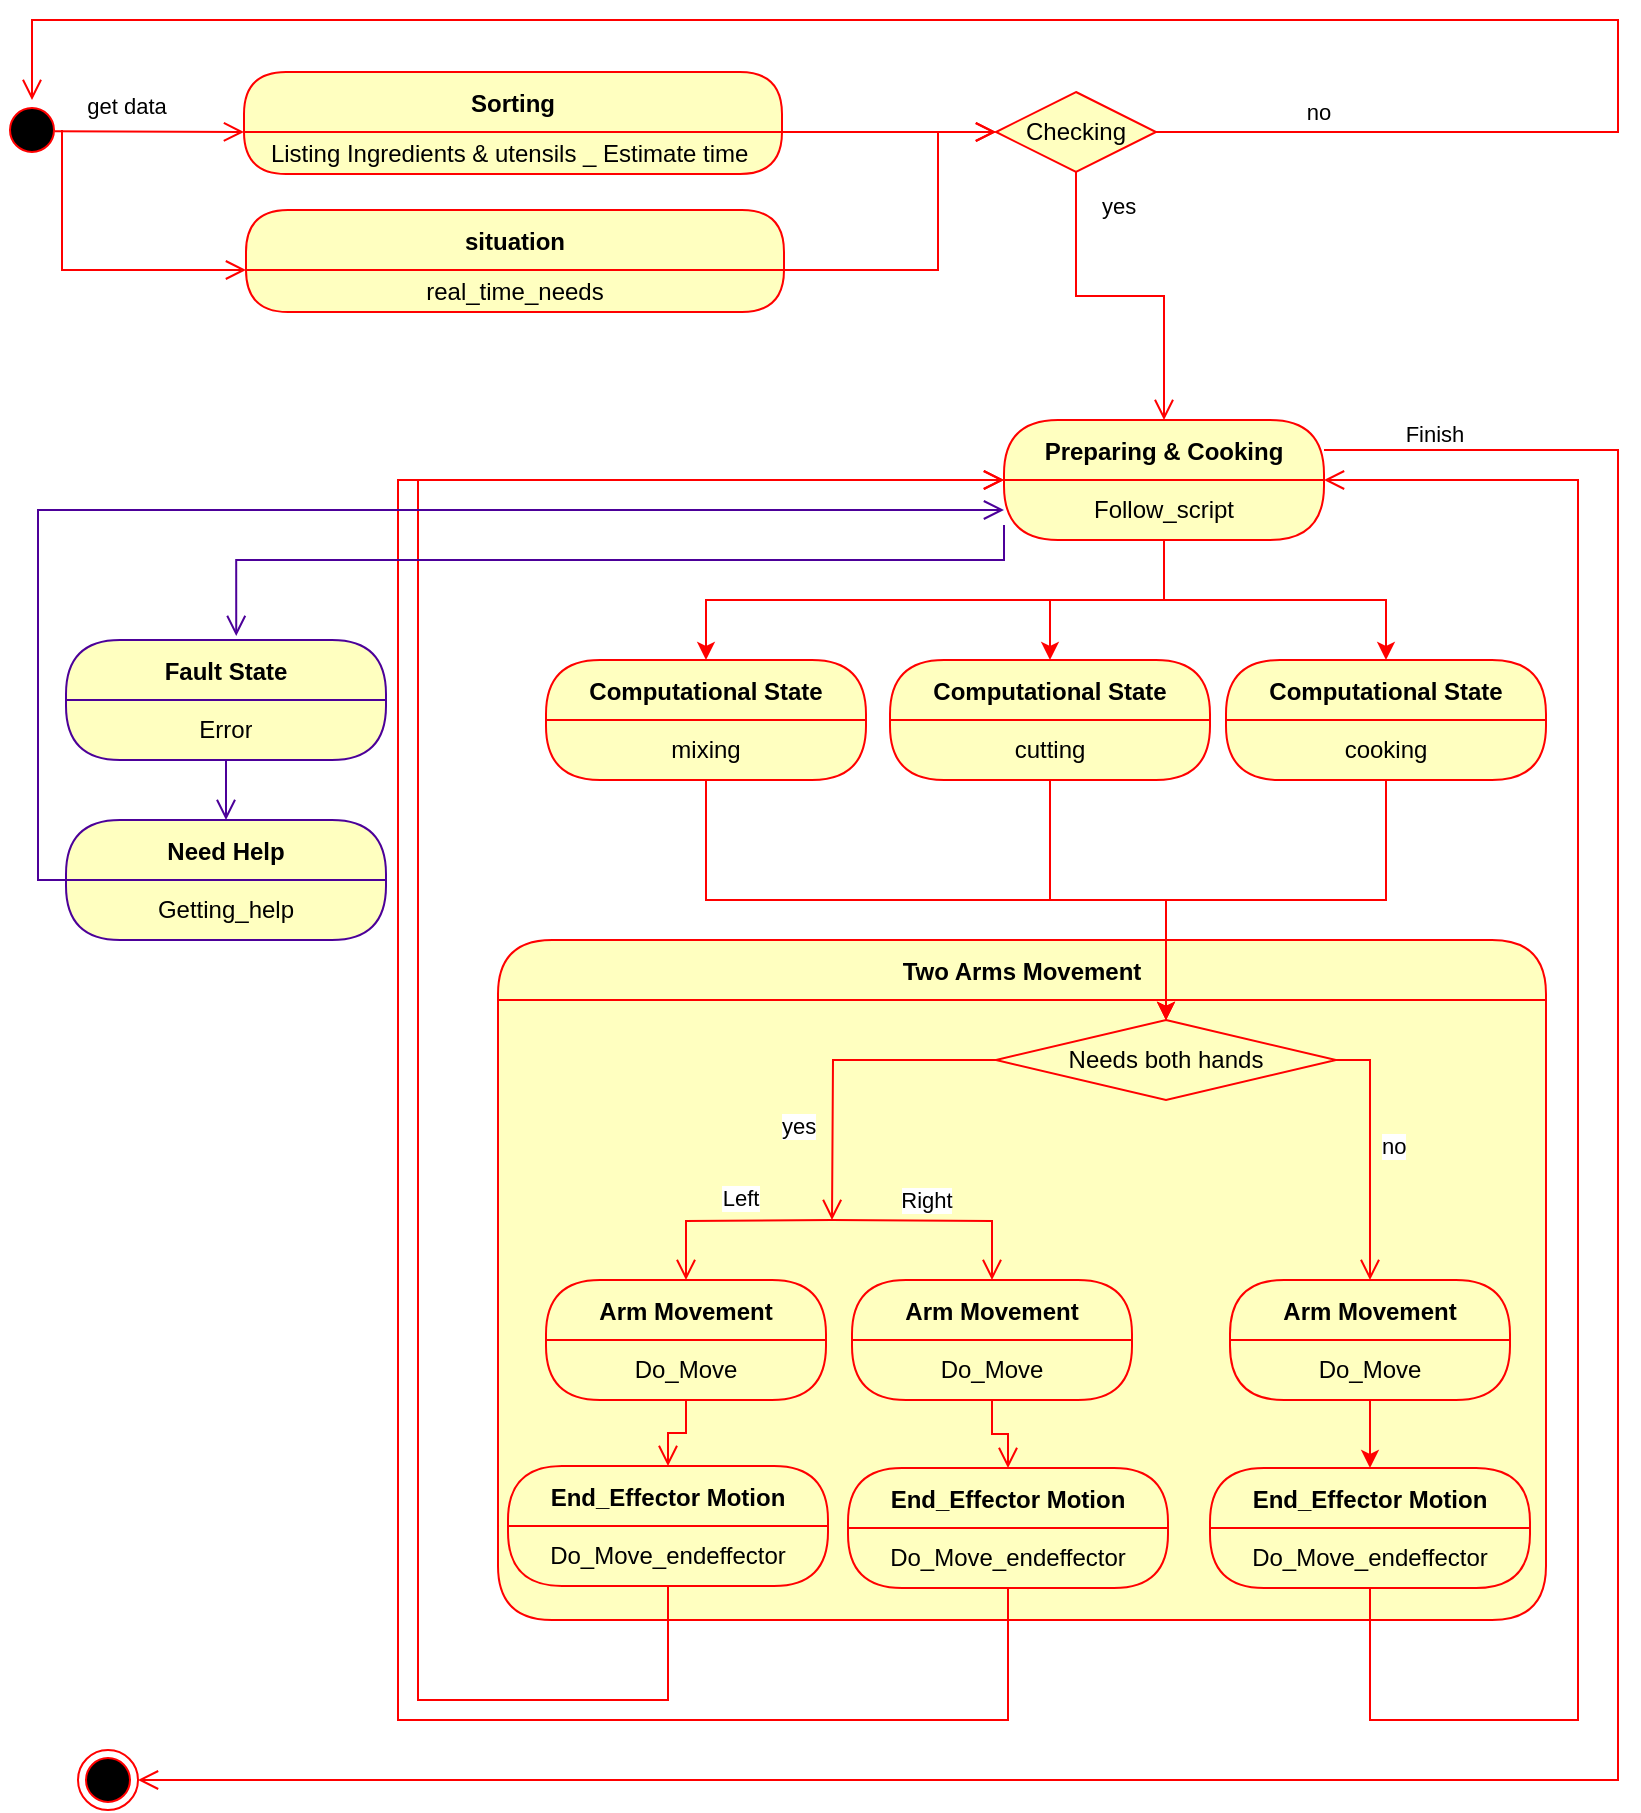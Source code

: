 <mxfile version="24.4.4" type="device">
  <diagram name="Page-1" id="MRbkEJuFoaLIfwPKsgAW">
    <mxGraphModel dx="1276" dy="508" grid="1" gridSize="10" guides="1" tooltips="1" connect="1" arrows="1" fold="1" page="1" pageScale="1" pageWidth="827" pageHeight="1169" math="0" shadow="0">
      <root>
        <mxCell id="0" />
        <mxCell id="1" parent="0" />
        <mxCell id="f3_O5MrYXjnlOcfUvgj--1" value="Sorting" style="swimlane;fontStyle=1;align=center;verticalAlign=middle;childLayout=stackLayout;horizontal=1;startSize=30;horizontalStack=0;resizeParent=0;resizeLast=1;container=0;fontColor=#000000;collapsible=0;rounded=1;arcSize=30;strokeColor=#ff0000;fillColor=#ffffc0;swimlaneFillColor=#ffffc0;dropTarget=0;" parent="1" vertex="1">
          <mxGeometry x="123" y="46" width="269" height="51" as="geometry" />
        </mxCell>
        <mxCell id="f3_O5MrYXjnlOcfUvgj--2" value="&lt;span style=&quot;text-wrap: nowrap;&quot;&gt;Listing Ingredients &amp;amp; utensils _ Estimate time&amp;nbsp;&lt;/span&gt;" style="text;html=1;strokeColor=none;fillColor=none;align=center;verticalAlign=middle;spacingLeft=4;spacingRight=4;whiteSpace=wrap;overflow=hidden;rotatable=0;fontColor=#000000;" parent="f3_O5MrYXjnlOcfUvgj--1" vertex="1">
          <mxGeometry y="30" width="269" height="21" as="geometry" />
        </mxCell>
        <mxCell id="f3_O5MrYXjnlOcfUvgj--4" value="" style="ellipse;html=1;shape=startState;fillColor=#000000;strokeColor=#ff0000;" parent="1" vertex="1">
          <mxGeometry x="2" y="60" width="30" height="30" as="geometry" />
        </mxCell>
        <mxCell id="f3_O5MrYXjnlOcfUvgj--5" value="" style="edgeStyle=orthogonalEdgeStyle;html=1;verticalAlign=bottom;endArrow=open;endSize=8;strokeColor=#ff0000;rounded=0;entryX=0;entryY=0;entryDx=0;entryDy=0;exitX=0.876;exitY=0.52;exitDx=0;exitDy=0;exitPerimeter=0;" parent="1" source="f3_O5MrYXjnlOcfUvgj--4" target="f3_O5MrYXjnlOcfUvgj--2" edge="1">
          <mxGeometry relative="1" as="geometry">
            <mxPoint x="72" y="76" as="targetPoint" />
            <Array as="points">
              <mxPoint x="28" y="76" />
              <mxPoint x="28" y="76" />
            </Array>
          </mxGeometry>
        </mxCell>
        <mxCell id="PkdYmBJGoi_NKcwWlhfH-1" value="get data" style="edgeLabel;html=1;align=center;verticalAlign=middle;resizable=0;points=[];" parent="f3_O5MrYXjnlOcfUvgj--5" vertex="1" connectable="0">
          <mxGeometry x="-0.584" y="-1" relative="1" as="geometry">
            <mxPoint x="16" y="-14" as="offset" />
          </mxGeometry>
        </mxCell>
        <mxCell id="f3_O5MrYXjnlOcfUvgj--11" value="" style="edgeStyle=orthogonalEdgeStyle;html=1;verticalAlign=bottom;endArrow=open;endSize=8;strokeColor=#ff0000;rounded=0;exitX=1;exitY=0;exitDx=0;exitDy=0;entryX=0;entryY=0.5;entryDx=0;entryDy=0;" parent="1" source="f3_O5MrYXjnlOcfUvgj--2" target="Co19xIYeGE2DdEXJ1eOR-2" edge="1">
          <mxGeometry relative="1" as="geometry">
            <mxPoint x="450" y="76" as="targetPoint" />
            <Array as="points">
              <mxPoint x="499" y="76" />
            </Array>
          </mxGeometry>
        </mxCell>
        <mxCell id="f3_O5MrYXjnlOcfUvgj--42" value="Two Arms Movement" style="swimlane;fontStyle=1;align=center;verticalAlign=middle;childLayout=stackLayout;horizontal=1;startSize=30;horizontalStack=0;resizeParent=0;resizeLast=1;container=0;fontColor=#000000;collapsible=0;rounded=1;arcSize=30;strokeColor=#ff0000;fillColor=#ffffc0;swimlaneFillColor=#ffffc0;dropTarget=0;" parent="1" vertex="1">
          <mxGeometry x="250" y="480" width="524" height="340" as="geometry" />
        </mxCell>
        <mxCell id="f3_O5MrYXjnlOcfUvgj--43" value="Arm Movement" style="swimlane;fontStyle=1;align=center;verticalAlign=middle;childLayout=stackLayout;horizontal=1;startSize=30;horizontalStack=0;resizeParent=0;resizeLast=1;container=0;fontColor=#000000;collapsible=0;rounded=1;arcSize=30;strokeColor=#ff0000;fillColor=#ffffc0;swimlaneFillColor=#ffffc0;dropTarget=0;" parent="1" vertex="1">
          <mxGeometry x="274" y="650" width="140" height="60" as="geometry" />
        </mxCell>
        <mxCell id="f3_O5MrYXjnlOcfUvgj--44" value="Do_Move" style="text;html=1;strokeColor=none;fillColor=none;align=center;verticalAlign=middle;spacingLeft=4;spacingRight=4;whiteSpace=wrap;overflow=hidden;rotatable=0;fontColor=#000000;" parent="f3_O5MrYXjnlOcfUvgj--43" vertex="1">
          <mxGeometry y="30" width="140" height="30" as="geometry" />
        </mxCell>
        <mxCell id="f3_O5MrYXjnlOcfUvgj--45" value="" style="edgeStyle=orthogonalEdgeStyle;html=1;verticalAlign=bottom;endArrow=open;endSize=8;strokeColor=#ff0000;rounded=0;entryX=0.5;entryY=0;entryDx=0;entryDy=0;" parent="1" source="f3_O5MrYXjnlOcfUvgj--43" target="f3_O5MrYXjnlOcfUvgj--54" edge="1">
          <mxGeometry relative="1" as="geometry">
            <mxPoint x="450" y="770" as="targetPoint" />
          </mxGeometry>
        </mxCell>
        <mxCell id="f3_O5MrYXjnlOcfUvgj--46" value="Arm Movement" style="swimlane;fontStyle=1;align=center;verticalAlign=middle;childLayout=stackLayout;horizontal=1;startSize=30;horizontalStack=0;resizeParent=0;resizeLast=1;container=0;fontColor=#000000;collapsible=0;rounded=1;arcSize=30;strokeColor=#ff0000;fillColor=#ffffc0;swimlaneFillColor=#ffffc0;dropTarget=0;" parent="1" vertex="1">
          <mxGeometry x="427" y="650" width="140" height="60" as="geometry" />
        </mxCell>
        <mxCell id="f3_O5MrYXjnlOcfUvgj--47" value="Do_Move" style="text;html=1;strokeColor=none;fillColor=none;align=center;verticalAlign=middle;spacingLeft=4;spacingRight=4;whiteSpace=wrap;overflow=hidden;rotatable=0;fontColor=#000000;" parent="f3_O5MrYXjnlOcfUvgj--46" vertex="1">
          <mxGeometry y="30" width="140" height="30" as="geometry" />
        </mxCell>
        <mxCell id="f3_O5MrYXjnlOcfUvgj--48" value="" style="edgeStyle=orthogonalEdgeStyle;html=1;verticalAlign=bottom;endArrow=open;endSize=8;strokeColor=#ff0000;rounded=0;entryX=0.5;entryY=0;entryDx=0;entryDy=0;" parent="1" source="f3_O5MrYXjnlOcfUvgj--46" target="f3_O5MrYXjnlOcfUvgj--49" edge="1">
          <mxGeometry relative="1" as="geometry">
            <mxPoint x="640" y="760" as="targetPoint" />
          </mxGeometry>
        </mxCell>
        <mxCell id="f3_O5MrYXjnlOcfUvgj--49" value="End_Effector Motion" style="swimlane;fontStyle=1;align=center;verticalAlign=middle;childLayout=stackLayout;horizontal=1;startSize=30;horizontalStack=0;resizeParent=0;resizeLast=1;container=0;fontColor=#000000;collapsible=0;rounded=1;arcSize=30;strokeColor=#ff0000;fillColor=#ffffc0;swimlaneFillColor=#ffffc0;dropTarget=0;" parent="1" vertex="1">
          <mxGeometry x="425" y="744" width="160" height="60" as="geometry" />
        </mxCell>
        <mxCell id="f3_O5MrYXjnlOcfUvgj--51" value="Do_Move_endeffector" style="text;html=1;strokeColor=none;fillColor=none;align=center;verticalAlign=middle;spacingLeft=4;spacingRight=4;whiteSpace=wrap;overflow=hidden;rotatable=0;fontColor=#000000;" parent="f3_O5MrYXjnlOcfUvgj--49" vertex="1">
          <mxGeometry y="30" width="160" height="30" as="geometry" />
        </mxCell>
        <mxCell id="f3_O5MrYXjnlOcfUvgj--52" value="Needs both hands" style="rhombus;whiteSpace=wrap;html=1;fontColor=#000000;fillColor=#ffffc0;strokeColor=#ff0000;" parent="1" vertex="1">
          <mxGeometry x="499" y="520" width="170" height="40" as="geometry" />
        </mxCell>
        <mxCell id="f3_O5MrYXjnlOcfUvgj--53" value="yes" style="edgeStyle=orthogonalEdgeStyle;html=1;align=left;verticalAlign=top;endArrow=open;endSize=8;strokeColor=#ff0000;rounded=0;exitX=0;exitY=0.5;exitDx=0;exitDy=0;" parent="1" source="f3_O5MrYXjnlOcfUvgj--52" edge="1">
          <mxGeometry x="0.259" y="-27" relative="1" as="geometry">
            <mxPoint x="417" y="620" as="targetPoint" />
            <mxPoint as="offset" />
          </mxGeometry>
        </mxCell>
        <mxCell id="f3_O5MrYXjnlOcfUvgj--54" value="End_Effector Motion" style="swimlane;fontStyle=1;align=center;verticalAlign=middle;childLayout=stackLayout;horizontal=1;startSize=30;horizontalStack=0;resizeParent=0;resizeLast=1;container=0;fontColor=#000000;collapsible=0;rounded=1;arcSize=30;strokeColor=#ff0000;fillColor=#ffffc0;swimlaneFillColor=#ffffc0;dropTarget=0;" parent="1" vertex="1">
          <mxGeometry x="255" y="743" width="160" height="60" as="geometry" />
        </mxCell>
        <mxCell id="f3_O5MrYXjnlOcfUvgj--56" value="Do_Move_endeffector" style="text;html=1;strokeColor=none;fillColor=none;align=center;verticalAlign=middle;spacingLeft=4;spacingRight=4;whiteSpace=wrap;overflow=hidden;rotatable=0;fontColor=#000000;" parent="f3_O5MrYXjnlOcfUvgj--54" vertex="1">
          <mxGeometry y="30" width="160" height="30" as="geometry" />
        </mxCell>
        <mxCell id="f3_O5MrYXjnlOcfUvgj--57" value="" style="edgeStyle=orthogonalEdgeStyle;html=1;verticalAlign=bottom;endArrow=open;endSize=8;strokeColor=#ff0000;rounded=0;exitX=0.5;exitY=1;exitDx=0;exitDy=0;entryX=0.5;entryY=0;entryDx=0;entryDy=0;" parent="1" target="f3_O5MrYXjnlOcfUvgj--43" edge="1">
          <mxGeometry relative="1" as="geometry">
            <mxPoint x="400" y="670" as="targetPoint" />
            <mxPoint x="417" y="620" as="sourcePoint" />
          </mxGeometry>
        </mxCell>
        <mxCell id="f3_O5MrYXjnlOcfUvgj--58" value="Left" style="edgeLabel;html=1;align=center;verticalAlign=middle;resizable=0;points=[];" parent="f3_O5MrYXjnlOcfUvgj--57" vertex="1" connectable="0">
          <mxGeometry x="0.374" y="-2" relative="1" as="geometry">
            <mxPoint x="24" y="-10" as="offset" />
          </mxGeometry>
        </mxCell>
        <mxCell id="f3_O5MrYXjnlOcfUvgj--59" value="" style="edgeStyle=orthogonalEdgeStyle;html=1;verticalAlign=bottom;endArrow=open;endSize=8;strokeColor=#ff0000;rounded=0;exitX=0.5;exitY=1;exitDx=0;exitDy=0;entryX=0.5;entryY=0;entryDx=0;entryDy=0;" parent="1" target="f3_O5MrYXjnlOcfUvgj--46" edge="1">
          <mxGeometry relative="1" as="geometry">
            <mxPoint x="660" y="780" as="targetPoint" />
            <mxPoint x="417" y="620" as="sourcePoint" />
          </mxGeometry>
        </mxCell>
        <mxCell id="f3_O5MrYXjnlOcfUvgj--60" value="Right" style="edgeLabel;html=1;align=center;verticalAlign=middle;resizable=0;points=[];" parent="f3_O5MrYXjnlOcfUvgj--59" vertex="1" connectable="0">
          <mxGeometry x="0.279" y="-1" relative="1" as="geometry">
            <mxPoint x="-23" y="-12" as="offset" />
          </mxGeometry>
        </mxCell>
        <mxCell id="f3_O5MrYXjnlOcfUvgj--63" value="Arm Movement" style="swimlane;fontStyle=1;align=center;verticalAlign=middle;childLayout=stackLayout;horizontal=1;startSize=30;horizontalStack=0;resizeParent=0;resizeLast=1;container=0;fontColor=#000000;collapsible=0;rounded=1;arcSize=30;strokeColor=#ff0000;fillColor=#ffffc0;swimlaneFillColor=#ffffc0;dropTarget=0;" parent="1" vertex="1">
          <mxGeometry x="616" y="650" width="140" height="60" as="geometry" />
        </mxCell>
        <mxCell id="f3_O5MrYXjnlOcfUvgj--64" value="Do_Move" style="text;html=1;strokeColor=none;fillColor=none;align=center;verticalAlign=middle;spacingLeft=4;spacingRight=4;whiteSpace=wrap;overflow=hidden;rotatable=0;fontColor=#000000;" parent="f3_O5MrYXjnlOcfUvgj--63" vertex="1">
          <mxGeometry y="30" width="140" height="30" as="geometry" />
        </mxCell>
        <mxCell id="f3_O5MrYXjnlOcfUvgj--65" value="End_Effector Motion" style="swimlane;fontStyle=1;align=center;verticalAlign=middle;childLayout=stackLayout;horizontal=1;startSize=30;horizontalStack=0;resizeParent=0;resizeLast=1;container=0;fontColor=#000000;collapsible=0;rounded=1;arcSize=30;strokeColor=#ff0000;fillColor=#ffffc0;swimlaneFillColor=#ffffc0;dropTarget=0;" parent="1" vertex="1">
          <mxGeometry x="606" y="744" width="160" height="60" as="geometry" />
        </mxCell>
        <mxCell id="f3_O5MrYXjnlOcfUvgj--67" value="Do_Move_endeffector" style="text;html=1;strokeColor=none;fillColor=none;align=center;verticalAlign=middle;spacingLeft=4;spacingRight=4;whiteSpace=wrap;overflow=hidden;rotatable=0;fontColor=#000000;" parent="f3_O5MrYXjnlOcfUvgj--65" vertex="1">
          <mxGeometry y="30" width="160" height="30" as="geometry" />
        </mxCell>
        <mxCell id="f3_O5MrYXjnlOcfUvgj--70" value="no" style="edgeStyle=orthogonalEdgeStyle;html=1;align=left;verticalAlign=top;endArrow=open;endSize=8;strokeColor=#ff0000;rounded=0;exitX=1;exitY=0.5;exitDx=0;exitDy=0;" parent="1" source="f3_O5MrYXjnlOcfUvgj--52" target="f3_O5MrYXjnlOcfUvgj--63" edge="1">
          <mxGeometry x="-0.26" y="4" relative="1" as="geometry">
            <mxPoint x="726" y="559" as="targetPoint" />
            <mxPoint as="offset" />
            <mxPoint x="509" y="550" as="sourcePoint" />
          </mxGeometry>
        </mxCell>
        <mxCell id="f3_O5MrYXjnlOcfUvgj--73" value="" style="edgeStyle=orthogonalEdgeStyle;html=1;align=left;verticalAlign=top;endArrow=open;endSize=8;strokeColor=#ff0000;rounded=0;exitX=0.5;exitY=1;exitDx=0;exitDy=0;entryX=0;entryY=0;entryDx=0;entryDy=0;" parent="1" target="f3_O5MrYXjnlOcfUvgj--77" edge="1" source="f3_O5MrYXjnlOcfUvgj--56">
          <mxGeometry x="0.026" y="-10" relative="1" as="geometry">
            <mxPoint x="470" y="740" as="targetPoint" />
            <mxPoint as="offset" />
            <mxPoint x="335" y="653" as="sourcePoint" />
            <Array as="points">
              <mxPoint x="335" y="860" />
              <mxPoint x="210" y="860" />
              <mxPoint x="210" y="250" />
            </Array>
          </mxGeometry>
        </mxCell>
        <mxCell id="f3_O5MrYXjnlOcfUvgj--74" value="" style="edgeStyle=orthogonalEdgeStyle;html=1;align=left;verticalAlign=top;endArrow=open;endSize=8;strokeColor=#ff0000;rounded=0;exitX=0.5;exitY=1;exitDx=0;exitDy=0;entryX=0;entryY=0;entryDx=0;entryDy=0;" parent="1" target="f3_O5MrYXjnlOcfUvgj--77" edge="1" source="f3_O5MrYXjnlOcfUvgj--51">
          <mxGeometry x="0.026" y="-10" relative="1" as="geometry">
            <mxPoint x="470" y="740" as="targetPoint" />
            <mxPoint as="offset" />
            <mxPoint x="505" y="654" as="sourcePoint" />
            <Array as="points">
              <mxPoint x="505" y="870" />
              <mxPoint x="200" y="870" />
              <mxPoint x="200" y="250" />
            </Array>
          </mxGeometry>
        </mxCell>
        <mxCell id="f3_O5MrYXjnlOcfUvgj--75" value="" style="edgeStyle=orthogonalEdgeStyle;html=1;align=left;verticalAlign=top;endArrow=open;endSize=8;strokeColor=#ff0000;rounded=0;exitX=0.5;exitY=1;exitDx=0;exitDy=0;entryX=1;entryY=0;entryDx=0;entryDy=0;" parent="1" target="f3_O5MrYXjnlOcfUvgj--77" edge="1" source="f3_O5MrYXjnlOcfUvgj--67">
          <mxGeometry x="0.026" y="-10" relative="1" as="geometry">
            <mxPoint x="800" y="380" as="targetPoint" />
            <mxPoint as="offset" />
            <mxPoint x="686" y="654" as="sourcePoint" />
            <Array as="points">
              <mxPoint x="686" y="870" />
              <mxPoint x="790" y="870" />
              <mxPoint x="790" y="250" />
            </Array>
          </mxGeometry>
        </mxCell>
        <mxCell id="f3_O5MrYXjnlOcfUvgj--76" value="Preparing &amp; Cooking" style="swimlane;fontStyle=1;align=center;verticalAlign=middle;childLayout=stackLayout;horizontal=1;startSize=30;horizontalStack=0;resizeParent=0;resizeLast=1;container=0;fontColor=#000000;collapsible=0;rounded=1;arcSize=30;strokeColor=#ff0000;fillColor=#ffffc0;swimlaneFillColor=#ffffc0;dropTarget=0;" parent="1" vertex="1">
          <mxGeometry x="503" y="220" width="160" height="60" as="geometry" />
        </mxCell>
        <mxCell id="f3_O5MrYXjnlOcfUvgj--77" value="Follow_script" style="text;html=1;strokeColor=none;fillColor=none;align=center;verticalAlign=middle;spacingLeft=4;spacingRight=4;whiteSpace=wrap;overflow=hidden;rotatable=0;fontColor=#000000;" parent="f3_O5MrYXjnlOcfUvgj--76" vertex="1">
          <mxGeometry y="30" width="160" height="30" as="geometry" />
        </mxCell>
        <mxCell id="f3_O5MrYXjnlOcfUvgj--79" value="" style="edgeStyle=orthogonalEdgeStyle;html=1;verticalAlign=bottom;endArrow=open;endSize=8;strokeColor=#4C0099;rounded=0;exitX=0;exitY=0.75;exitDx=0;exitDy=0;entryX=0.532;entryY=-0.033;entryDx=0;entryDy=0;entryPerimeter=0;" parent="1" source="f3_O5MrYXjnlOcfUvgj--77" target="f3_O5MrYXjnlOcfUvgj--80" edge="1">
          <mxGeometry relative="1" as="geometry">
            <mxPoint x="90" y="320" as="targetPoint" />
            <mxPoint x="593" y="290" as="sourcePoint" />
            <Array as="points">
              <mxPoint x="503" y="290" />
              <mxPoint x="119" y="290" />
            </Array>
          </mxGeometry>
        </mxCell>
        <mxCell id="f3_O5MrYXjnlOcfUvgj--80" value="Fault State" style="swimlane;fontStyle=1;align=center;verticalAlign=middle;childLayout=stackLayout;horizontal=1;startSize=30;horizontalStack=0;resizeParent=0;resizeLast=1;container=0;fontColor=#000000;collapsible=0;rounded=1;arcSize=30;strokeColor=#4C0099;fillColor=#ffffc0;swimlaneFillColor=#ffffc0;dropTarget=0;" parent="1" vertex="1">
          <mxGeometry x="34" y="330" width="160" height="60" as="geometry" />
        </mxCell>
        <mxCell id="f3_O5MrYXjnlOcfUvgj--81" value="Error" style="text;html=1;strokeColor=none;fillColor=none;align=center;verticalAlign=middle;spacingLeft=4;spacingRight=4;whiteSpace=wrap;overflow=hidden;rotatable=0;fontColor=#000000;" parent="f3_O5MrYXjnlOcfUvgj--80" vertex="1">
          <mxGeometry y="30" width="160" height="30" as="geometry" />
        </mxCell>
        <mxCell id="f3_O5MrYXjnlOcfUvgj--84" value="Need Help" style="swimlane;fontStyle=1;align=center;verticalAlign=middle;childLayout=stackLayout;horizontal=1;startSize=30;horizontalStack=0;resizeParent=0;resizeLast=1;container=0;fontColor=#000000;collapsible=0;rounded=1;arcSize=30;strokeColor=#4C0099;fillColor=#ffffc0;swimlaneFillColor=#ffffc0;dropTarget=0;" parent="1" vertex="1">
          <mxGeometry x="34" y="420" width="160" height="60" as="geometry" />
        </mxCell>
        <mxCell id="f3_O5MrYXjnlOcfUvgj--85" value="Getting_help" style="text;html=1;strokeColor=none;fillColor=none;align=center;verticalAlign=middle;spacingLeft=4;spacingRight=4;whiteSpace=wrap;overflow=hidden;rotatable=0;fontColor=#000000;" parent="f3_O5MrYXjnlOcfUvgj--84" vertex="1">
          <mxGeometry y="30" width="160" height="30" as="geometry" />
        </mxCell>
        <mxCell id="f3_O5MrYXjnlOcfUvgj--86" value="" style="edgeStyle=orthogonalEdgeStyle;html=1;verticalAlign=bottom;endArrow=open;endSize=8;strokeColor=#4C0099;rounded=0;entryX=0;entryY=0.5;entryDx=0;entryDy=0;" parent="1" source="f3_O5MrYXjnlOcfUvgj--84" target="f3_O5MrYXjnlOcfUvgj--77" edge="1">
          <mxGeometry relative="1" as="geometry">
            <mxPoint x="90" y="529" as="targetPoint" />
            <Array as="points">
              <mxPoint x="20" y="450" />
              <mxPoint x="20" y="265" />
            </Array>
          </mxGeometry>
        </mxCell>
        <mxCell id="f3_O5MrYXjnlOcfUvgj--87" value="" style="edgeStyle=orthogonalEdgeStyle;html=1;verticalAlign=bottom;endArrow=open;endSize=8;strokeColor=#4C0099;rounded=0;exitX=0.5;exitY=1;exitDx=0;exitDy=0;entryX=0.5;entryY=0;entryDx=0;entryDy=0;" parent="1" source="f3_O5MrYXjnlOcfUvgj--81" target="f3_O5MrYXjnlOcfUvgj--84" edge="1">
          <mxGeometry relative="1" as="geometry">
            <mxPoint x="90" y="420" as="targetPoint" />
            <mxPoint x="100" y="490" as="sourcePoint" />
          </mxGeometry>
        </mxCell>
        <mxCell id="f3_O5MrYXjnlOcfUvgj--90" value="" style="edgeStyle=orthogonalEdgeStyle;html=1;align=left;verticalAlign=top;endArrow=open;endSize=8;strokeColor=#ff0000;rounded=0;exitX=1;exitY=0.25;exitDx=0;exitDy=0;entryX=1;entryY=0.5;entryDx=0;entryDy=0;" parent="1" source="f3_O5MrYXjnlOcfUvgj--76" target="f3_O5MrYXjnlOcfUvgj--89" edge="1">
          <mxGeometry x="0.026" y="-10" relative="1" as="geometry">
            <mxPoint x="80" y="800" as="targetPoint" />
            <mxPoint as="offset" />
            <mxPoint x="663" y="235" as="sourcePoint" />
            <Array as="points">
              <mxPoint x="810" y="235" />
              <mxPoint x="810" y="900" />
            </Array>
          </mxGeometry>
        </mxCell>
        <mxCell id="6Gu7Xn1b_OHaQLQ8QXdP-21" value="Finish" style="edgeLabel;html=1;align=center;verticalAlign=middle;resizable=0;points=[];" vertex="1" connectable="0" parent="f3_O5MrYXjnlOcfUvgj--90">
          <mxGeometry x="-0.93" relative="1" as="geometry">
            <mxPoint y="-8" as="offset" />
          </mxGeometry>
        </mxCell>
        <mxCell id="f3_O5MrYXjnlOcfUvgj--89" value="" style="ellipse;html=1;shape=endState;fillColor=#000000;strokeColor=#ff0000;" parent="1" vertex="1">
          <mxGeometry x="40" y="885" width="30" height="30" as="geometry" />
        </mxCell>
        <mxCell id="f3_O5MrYXjnlOcfUvgj--98" value="" style="edgeStyle=orthogonalEdgeStyle;html=1;verticalAlign=bottom;endArrow=open;endSize=8;strokeColor=#FF0000;rounded=0;entryX=0.5;entryY=0;entryDx=0;entryDy=0;exitX=1;exitY=0.5;exitDx=0;exitDy=0;" parent="1" source="Co19xIYeGE2DdEXJ1eOR-2" target="f3_O5MrYXjnlOcfUvgj--4" edge="1">
          <mxGeometry relative="1" as="geometry">
            <mxPoint x="665.5" y="106" as="targetPoint" />
            <mxPoint x="802" y="163" as="sourcePoint" />
            <Array as="points">
              <mxPoint x="810" y="76" />
              <mxPoint x="810" y="20" />
              <mxPoint x="17" y="20" />
            </Array>
          </mxGeometry>
        </mxCell>
        <mxCell id="6Gu7Xn1b_OHaQLQ8QXdP-1" value="no" style="edgeLabel;html=1;align=center;verticalAlign=middle;resizable=0;points=[];" vertex="1" connectable="0" parent="f3_O5MrYXjnlOcfUvgj--98">
          <mxGeometry x="-0.855" relative="1" as="geometry">
            <mxPoint y="-10" as="offset" />
          </mxGeometry>
        </mxCell>
        <mxCell id="Co19xIYeGE2DdEXJ1eOR-2" value="Checking" style="rhombus;whiteSpace=wrap;html=1;fontColor=#000000;fillColor=#ffffc0;strokeColor=#ff0000;" parent="1" vertex="1">
          <mxGeometry x="499" y="56" width="80" height="40" as="geometry" />
        </mxCell>
        <mxCell id="Co19xIYeGE2DdEXJ1eOR-4" value="yes" style="edgeStyle=orthogonalEdgeStyle;html=1;align=left;verticalAlign=top;endArrow=open;endSize=8;strokeColor=#ff0000;rounded=0;entryX=0.5;entryY=0;entryDx=0;entryDy=0;" parent="1" source="Co19xIYeGE2DdEXJ1eOR-2" target="f3_O5MrYXjnlOcfUvgj--76" edge="1">
          <mxGeometry x="-0.952" y="11" relative="1" as="geometry">
            <mxPoint x="539" y="160" as="targetPoint" />
            <mxPoint as="offset" />
          </mxGeometry>
        </mxCell>
        <mxCell id="6Gu7Xn1b_OHaQLQ8QXdP-2" value="situation" style="swimlane;fontStyle=1;align=center;verticalAlign=middle;childLayout=stackLayout;horizontal=1;startSize=30;horizontalStack=0;resizeParent=0;resizeLast=1;container=0;fontColor=#000000;collapsible=0;rounded=1;arcSize=30;strokeColor=#ff0000;fillColor=#ffffc0;swimlaneFillColor=#ffffc0;dropTarget=0;" vertex="1" parent="1">
          <mxGeometry x="124" y="115" width="269" height="51" as="geometry" />
        </mxCell>
        <mxCell id="6Gu7Xn1b_OHaQLQ8QXdP-3" value="&lt;span style=&quot;text-wrap: nowrap;&quot;&gt;real_time_needs&lt;/span&gt;" style="text;html=1;strokeColor=none;fillColor=none;align=center;verticalAlign=middle;spacingLeft=4;spacingRight=4;whiteSpace=wrap;overflow=hidden;rotatable=0;fontColor=#000000;" vertex="1" parent="6Gu7Xn1b_OHaQLQ8QXdP-2">
          <mxGeometry y="30" width="269" height="21" as="geometry" />
        </mxCell>
        <mxCell id="6Gu7Xn1b_OHaQLQ8QXdP-4" value="" style="edgeStyle=orthogonalEdgeStyle;html=1;verticalAlign=bottom;endArrow=open;endSize=8;strokeColor=#ff0000;rounded=0;entryX=0;entryY=0;entryDx=0;entryDy=0;exitX=1;exitY=0.5;exitDx=0;exitDy=0;" edge="1" parent="1" source="f3_O5MrYXjnlOcfUvgj--4" target="6Gu7Xn1b_OHaQLQ8QXdP-3">
          <mxGeometry relative="1" as="geometry">
            <mxPoint x="133" y="86" as="targetPoint" />
            <Array as="points">
              <mxPoint x="32" y="145" />
            </Array>
            <mxPoint x="38" y="86" as="sourcePoint" />
          </mxGeometry>
        </mxCell>
        <mxCell id="6Gu7Xn1b_OHaQLQ8QXdP-6" value="" style="edgeStyle=orthogonalEdgeStyle;html=1;verticalAlign=bottom;endArrow=open;endSize=8;strokeColor=#ff0000;rounded=0;exitX=1;exitY=0;exitDx=0;exitDy=0;entryX=0;entryY=0.5;entryDx=0;entryDy=0;" edge="1" parent="1" source="6Gu7Xn1b_OHaQLQ8QXdP-3" target="Co19xIYeGE2DdEXJ1eOR-2">
          <mxGeometry relative="1" as="geometry">
            <mxPoint x="509" y="86" as="targetPoint" />
            <Array as="points">
              <mxPoint x="470" y="145" />
              <mxPoint x="470" y="76" />
            </Array>
            <mxPoint x="402" y="86" as="sourcePoint" />
          </mxGeometry>
        </mxCell>
        <mxCell id="6Gu7Xn1b_OHaQLQ8QXdP-7" value="Computational State" style="swimlane;fontStyle=1;align=center;verticalAlign=middle;childLayout=stackLayout;horizontal=1;startSize=30;horizontalStack=0;resizeParent=0;resizeLast=1;container=0;fontColor=#000000;collapsible=0;rounded=1;arcSize=30;strokeColor=#FF0000;fillColor=#ffffc0;swimlaneFillColor=#ffffc0;dropTarget=0;" vertex="1" parent="1">
          <mxGeometry x="274" y="340" width="160" height="60" as="geometry" />
        </mxCell>
        <mxCell id="6Gu7Xn1b_OHaQLQ8QXdP-8" value="mixing" style="text;html=1;strokeColor=none;fillColor=none;align=center;verticalAlign=middle;spacingLeft=4;spacingRight=4;whiteSpace=wrap;overflow=hidden;rotatable=0;fontColor=#000000;" vertex="1" parent="6Gu7Xn1b_OHaQLQ8QXdP-7">
          <mxGeometry y="30" width="160" height="30" as="geometry" />
        </mxCell>
        <mxCell id="6Gu7Xn1b_OHaQLQ8QXdP-9" value="Computational State" style="swimlane;fontStyle=1;align=center;verticalAlign=middle;childLayout=stackLayout;horizontal=1;startSize=30;horizontalStack=0;resizeParent=0;resizeLast=1;container=0;fontColor=#000000;collapsible=0;rounded=1;arcSize=30;strokeColor=#FF0000;fillColor=#ffffc0;swimlaneFillColor=#ffffc0;dropTarget=0;" vertex="1" parent="1">
          <mxGeometry x="446" y="340" width="160" height="60" as="geometry" />
        </mxCell>
        <mxCell id="6Gu7Xn1b_OHaQLQ8QXdP-22" value="cutting" style="text;html=1;strokeColor=none;fillColor=none;align=center;verticalAlign=middle;spacingLeft=4;spacingRight=4;whiteSpace=wrap;overflow=hidden;rotatable=0;fontColor=#000000;" vertex="1" parent="6Gu7Xn1b_OHaQLQ8QXdP-9">
          <mxGeometry y="30" width="160" height="30" as="geometry" />
        </mxCell>
        <mxCell id="6Gu7Xn1b_OHaQLQ8QXdP-11" value="Computational State" style="swimlane;fontStyle=1;align=center;verticalAlign=middle;childLayout=stackLayout;horizontal=1;startSize=30;horizontalStack=0;resizeParent=0;resizeLast=1;container=0;fontColor=#000000;collapsible=0;rounded=1;arcSize=30;strokeColor=#FF0000;fillColor=#ffffc0;swimlaneFillColor=#ffffc0;dropTarget=0;" vertex="1" parent="1">
          <mxGeometry x="614" y="340" width="160" height="60" as="geometry" />
        </mxCell>
        <mxCell id="6Gu7Xn1b_OHaQLQ8QXdP-12" value="cooking" style="text;html=1;strokeColor=none;fillColor=none;align=center;verticalAlign=middle;spacingLeft=4;spacingRight=4;whiteSpace=wrap;overflow=hidden;rotatable=0;fontColor=#000000;" vertex="1" parent="6Gu7Xn1b_OHaQLQ8QXdP-11">
          <mxGeometry y="30" width="160" height="30" as="geometry" />
        </mxCell>
        <mxCell id="6Gu7Xn1b_OHaQLQ8QXdP-14" value="" style="endArrow=classic;html=1;rounded=0;exitX=0.5;exitY=1;exitDx=0;exitDy=0;entryX=0.5;entryY=0;entryDx=0;entryDy=0;strokeColor=#FF0000;edgeStyle=orthogonalEdgeStyle;" edge="1" parent="1" source="f3_O5MrYXjnlOcfUvgj--77" target="6Gu7Xn1b_OHaQLQ8QXdP-7">
          <mxGeometry width="50" height="50" relative="1" as="geometry">
            <mxPoint x="390" y="590" as="sourcePoint" />
            <mxPoint x="440" y="540" as="targetPoint" />
          </mxGeometry>
        </mxCell>
        <mxCell id="6Gu7Xn1b_OHaQLQ8QXdP-15" value="" style="endArrow=classic;html=1;rounded=0;exitX=0.5;exitY=1;exitDx=0;exitDy=0;entryX=0.5;entryY=0;entryDx=0;entryDy=0;edgeStyle=orthogonalEdgeStyle;strokeColor=#FF0000;" edge="1" parent="1" source="f3_O5MrYXjnlOcfUvgj--77" target="6Gu7Xn1b_OHaQLQ8QXdP-11">
          <mxGeometry width="50" height="50" relative="1" as="geometry">
            <mxPoint x="390" y="490" as="sourcePoint" />
            <mxPoint x="440" y="440" as="targetPoint" />
          </mxGeometry>
        </mxCell>
        <mxCell id="6Gu7Xn1b_OHaQLQ8QXdP-16" value="" style="endArrow=classic;html=1;rounded=0;exitX=0.5;exitY=1;exitDx=0;exitDy=0;entryX=0.5;entryY=0;entryDx=0;entryDy=0;edgeStyle=orthogonalEdgeStyle;strokeColor=#FF0000;" edge="1" parent="1" source="f3_O5MrYXjnlOcfUvgj--77" target="6Gu7Xn1b_OHaQLQ8QXdP-9">
          <mxGeometry width="50" height="50" relative="1" as="geometry">
            <mxPoint x="390" y="490" as="sourcePoint" />
            <mxPoint x="440" y="440" as="targetPoint" />
          </mxGeometry>
        </mxCell>
        <mxCell id="6Gu7Xn1b_OHaQLQ8QXdP-17" value="" style="endArrow=classic;html=1;rounded=0;exitX=0.5;exitY=1;exitDx=0;exitDy=0;entryX=0.5;entryY=0;entryDx=0;entryDy=0;strokeColor=#FF0000;" edge="1" parent="1" source="f3_O5MrYXjnlOcfUvgj--64" target="f3_O5MrYXjnlOcfUvgj--65">
          <mxGeometry width="50" height="50" relative="1" as="geometry">
            <mxPoint x="390" y="690" as="sourcePoint" />
            <mxPoint x="440" y="640" as="targetPoint" />
          </mxGeometry>
        </mxCell>
        <mxCell id="6Gu7Xn1b_OHaQLQ8QXdP-18" value="" style="endArrow=classic;html=1;rounded=0;exitX=0.5;exitY=1;exitDx=0;exitDy=0;entryX=0.5;entryY=0;entryDx=0;entryDy=0;edgeStyle=orthogonalEdgeStyle;strokeColor=#FF0000;" edge="1" parent="1" source="6Gu7Xn1b_OHaQLQ8QXdP-8" target="f3_O5MrYXjnlOcfUvgj--52">
          <mxGeometry width="50" height="50" relative="1" as="geometry">
            <mxPoint x="390" y="490" as="sourcePoint" />
            <mxPoint x="440" y="440" as="targetPoint" />
          </mxGeometry>
        </mxCell>
        <mxCell id="6Gu7Xn1b_OHaQLQ8QXdP-19" value="" style="endArrow=classic;html=1;rounded=0;exitX=0.5;exitY=1;exitDx=0;exitDy=0;entryX=0.5;entryY=0;entryDx=0;entryDy=0;edgeStyle=orthogonalEdgeStyle;strokeColor=#FF0000;" edge="1" parent="1" source="6Gu7Xn1b_OHaQLQ8QXdP-12" target="f3_O5MrYXjnlOcfUvgj--52">
          <mxGeometry width="50" height="50" relative="1" as="geometry">
            <mxPoint x="364" y="410" as="sourcePoint" />
            <mxPoint x="594" y="530" as="targetPoint" />
          </mxGeometry>
        </mxCell>
        <mxCell id="6Gu7Xn1b_OHaQLQ8QXdP-20" value="" style="endArrow=classic;html=1;rounded=0;exitX=0;exitY=0;exitDx=0;exitDy=0;entryX=0.5;entryY=0;entryDx=0;entryDy=0;edgeStyle=orthogonalEdgeStyle;strokeColor=#FF0000;" edge="1" parent="1" target="f3_O5MrYXjnlOcfUvgj--52">
          <mxGeometry width="50" height="50" relative="1" as="geometry">
            <mxPoint x="526" y="400" as="sourcePoint" />
            <mxPoint x="604" y="540" as="targetPoint" />
            <Array as="points">
              <mxPoint x="526" y="460" />
              <mxPoint x="584" y="460" />
            </Array>
          </mxGeometry>
        </mxCell>
      </root>
    </mxGraphModel>
  </diagram>
</mxfile>
